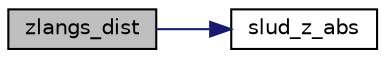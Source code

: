digraph "zlangs_dist"
{
 // LATEX_PDF_SIZE
  edge [fontname="Helvetica",fontsize="10",labelfontname="Helvetica",labelfontsize="10"];
  node [fontname="Helvetica",fontsize="10",shape=record];
  rankdir="LR";
  Node1 [label="zlangs_dist",height=0.2,width=0.4,color="black", fillcolor="grey75", style="filled", fontcolor="black",tooltip=" "];
  Node1 -> Node2 [color="midnightblue",fontsize="10",style="solid",fontname="Helvetica"];
  Node2 [label="slud_z_abs",height=0.2,width=0.4,color="black", fillcolor="white", style="filled",URL="$dcomplex_8h.html#a46ea40bba28b5407ef32348873587354",tooltip=" "];
}
